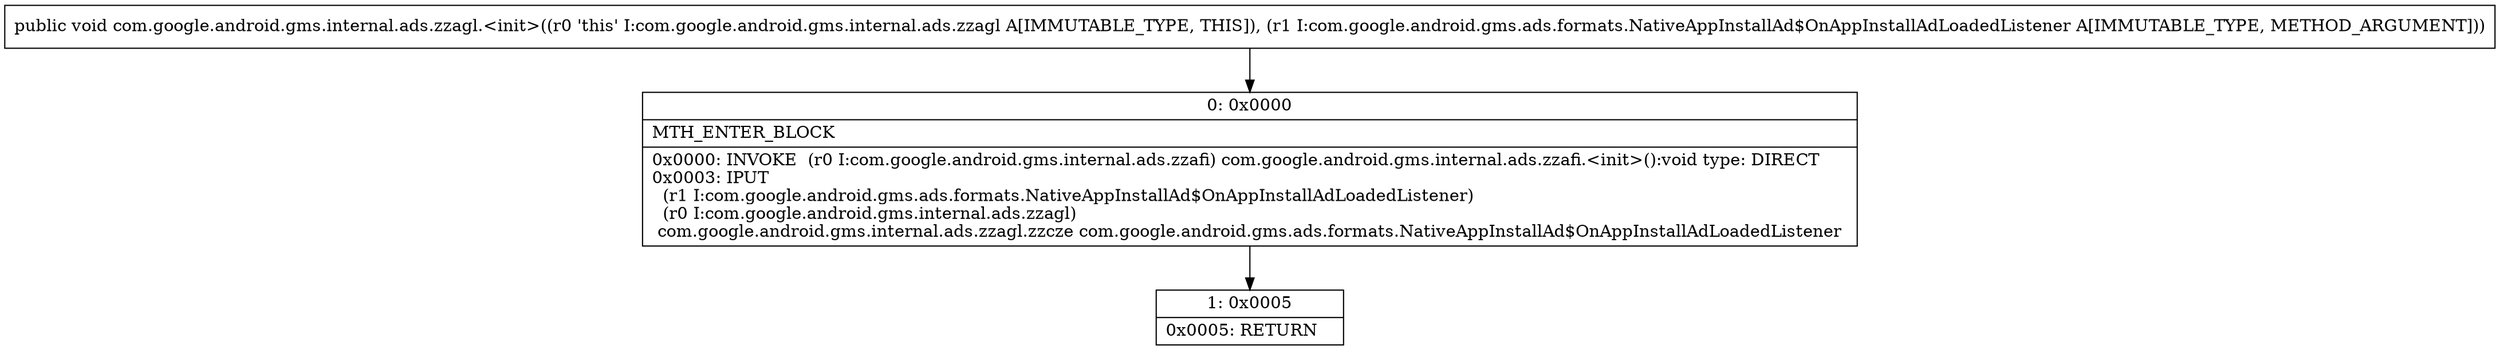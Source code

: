 digraph "CFG forcom.google.android.gms.internal.ads.zzagl.\<init\>(Lcom\/google\/android\/gms\/ads\/formats\/NativeAppInstallAd$OnAppInstallAdLoadedListener;)V" {
Node_0 [shape=record,label="{0\:\ 0x0000|MTH_ENTER_BLOCK\l|0x0000: INVOKE  (r0 I:com.google.android.gms.internal.ads.zzafi) com.google.android.gms.internal.ads.zzafi.\<init\>():void type: DIRECT \l0x0003: IPUT  \l  (r1 I:com.google.android.gms.ads.formats.NativeAppInstallAd$OnAppInstallAdLoadedListener)\l  (r0 I:com.google.android.gms.internal.ads.zzagl)\l com.google.android.gms.internal.ads.zzagl.zzcze com.google.android.gms.ads.formats.NativeAppInstallAd$OnAppInstallAdLoadedListener \l}"];
Node_1 [shape=record,label="{1\:\ 0x0005|0x0005: RETURN   \l}"];
MethodNode[shape=record,label="{public void com.google.android.gms.internal.ads.zzagl.\<init\>((r0 'this' I:com.google.android.gms.internal.ads.zzagl A[IMMUTABLE_TYPE, THIS]), (r1 I:com.google.android.gms.ads.formats.NativeAppInstallAd$OnAppInstallAdLoadedListener A[IMMUTABLE_TYPE, METHOD_ARGUMENT])) }"];
MethodNode -> Node_0;
Node_0 -> Node_1;
}

